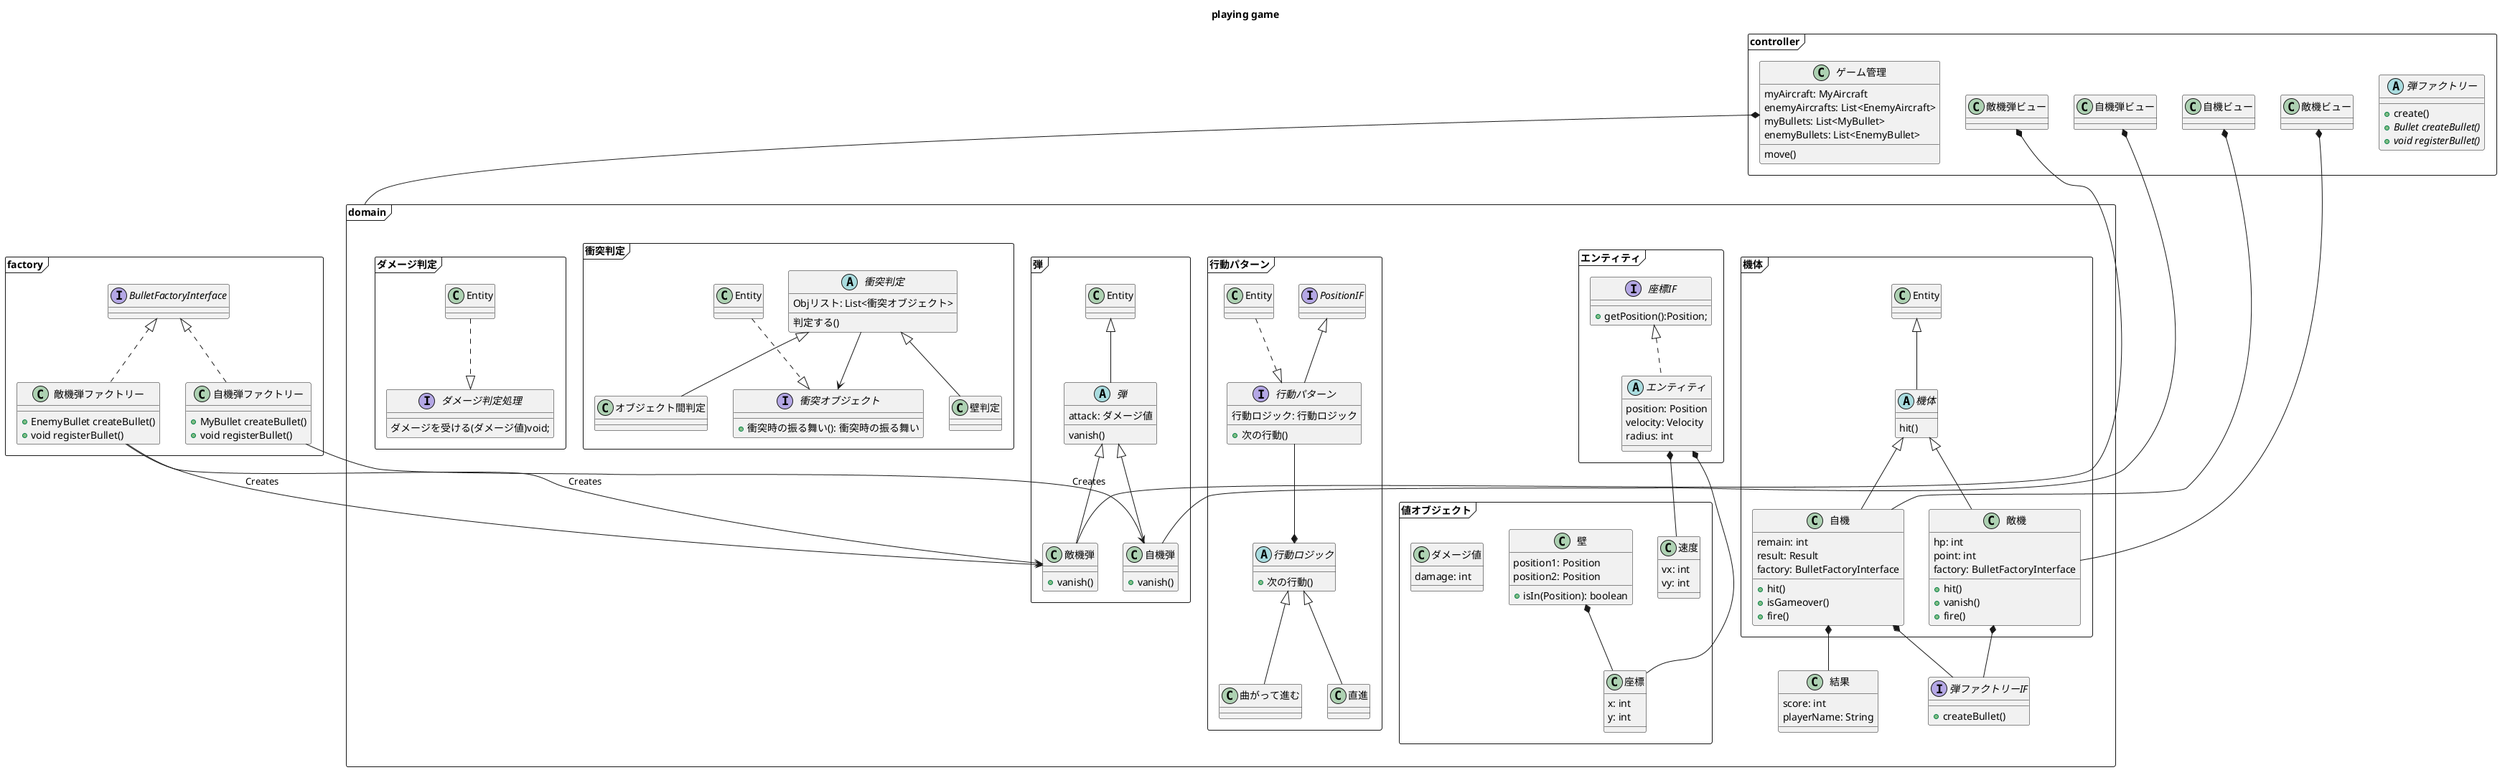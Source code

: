 @startuml
title playing game

package domain <<Frame>> {

    package エンティティ <<Frame>> {
        abstract class "エンティティ" as Entity implements PositionIF {
            position: Position
            velocity: Velocity
            radius: int
        }

        interface "座標IF" as PositionIF{
            +getPosition():Position;

        }
    }

    package 値オブジェクト <<Frame>> {
        class "座標" as Position {
            x: int
            y: int
        }

        class "速度" as Velocity {
            vx: int
            vy: int
        }

        class "壁" as Wall {
            position1: Position
            position2: Position

            +isIn(Position): boolean
        }

        class "ダメージ値" as Damage {
          damage: int
        }
    }

    Wall *-- Position

    Entity *-- Position
    Entity *-- Velocity

    package 機体 <<Frame>> {
        abstract class "機体" as Aircraft extends Entity {
            hit()
        }

        class "自機" as MyAircraft extends Aircraft {
            remain: int
            result: Result
            factory: BulletFactoryInterface

            +hit()
            +isGameover()
            +fire()
        }
        class "敵機" as EnemyAircraft extends Aircraft {
            hp: int
            point: int
            factory: BulletFactoryInterface

            +hit()
            +vanish()
            +fire()
        }
    }

    interface "弾ファクトリーIF" as BulletFactoryInterface {
        +createBullet()
    }

    MyAircraft *-- BulletFactoryInterface
    EnemyAircraft *-- BulletFactoryInterface

    package 弾 <<Frame>> {
        abstract class "弾" as Bullet extends Entity{
            attack: ダメージ値

            vanish()
        }

        class "自機弾" as MyBullet extends Bullet {
            +vanish()
        }

        class "敵機弾" as EnemyBullet extends Bullet {
            +vanish()
        }
    }
    class "結果" as Result {
        score: int
        playerName: String
    }

    MyAircraft *-- Result

    package 行動パターン <<Frame>> {
        interface 行動パターン extends PositionIF{
            行動ロジック: 行動ロジック
            +次の行動()
        }

        abstract class "行動ロジック" as actionLogic {
            +次の行動()
        }

        class "直進" as straight extends actionLogic{
        }

        class "曲がって進む" as turn extends actionLogic{
        }

        行動パターン --* actionLogic
        Entity ..|> 行動パターン
    }

    package 衝突判定 <<Frame>> {
        interface 衝突オブジェクト {
            +衝突時の振る舞い(): 衝突時の振る舞い
        }

        abstract 衝突判定 {
            Objリスト: List<衝突オブジェクト>
            判定する()
        }

        class オブジェクト間判定 extends 衝突判定{
        }

        class 壁判定 extends 衝突判定{
        }

        衝突判定 --> 衝突オブジェクト
        Entity ..|> 衝突オブジェクト

    }

    package ダメージ判定 <<Frame>> {
     interface ダメージ判定処理 {
         ダメージを受ける(ダメージ値)void;
     }

     Entity ..|> ダメージ判定処理
    }

}

package factory <<Frame>> {
    Class "自機弾ファクトリー" as MyBulletFactory implements BulletFactoryInterface{
        +MyBullet createBullet()
        +void registerBullet()
    }
    Class "敵機弾ファクトリー" as EnemyBulletFactory implements BulletFactoryInterface{
        +EnemyBullet createBullet()
        +void registerBullet()
    }

    MyBulletFactory --> MyBullet : Creates
    EnemyBulletFactory --> EnemyBullet : Creates
}

package controller <<Frame>> {
    abstract class "弾ファクトリー" as BulletFactory {
        +create()
        +{abstract} Bullet createBullet()
        +{abstract} void registerBullet()
    }
    class "ゲーム管理" as Administrator {
        myAircraft: MyAircraft
        enemyAircrafts: List<EnemyAircraft>
        myBullets: List<MyBullet>
        enemyBullets: List<EnemyBullet>

        move()
    }
    Class "自機ビュー" as MyAircraftView {
    }

    Class "敵機ビュー" as EnemyAircraftView {
    }

    Class "自機弾ビュー" as MyBulletView {
    }

    Class "敵機弾ビュー" as EnemyBulletView {
    }

    EnemyBulletFactory --> EnemyBullet : Creates
    MyAircraftView *-- MyAircraft
    EnemyAircraftView *-- EnemyAircraft
    MyBulletView *-- MyBullet
    EnemyBulletView *-- EnemyBullet
}

Administrator *-- domain

@enduml